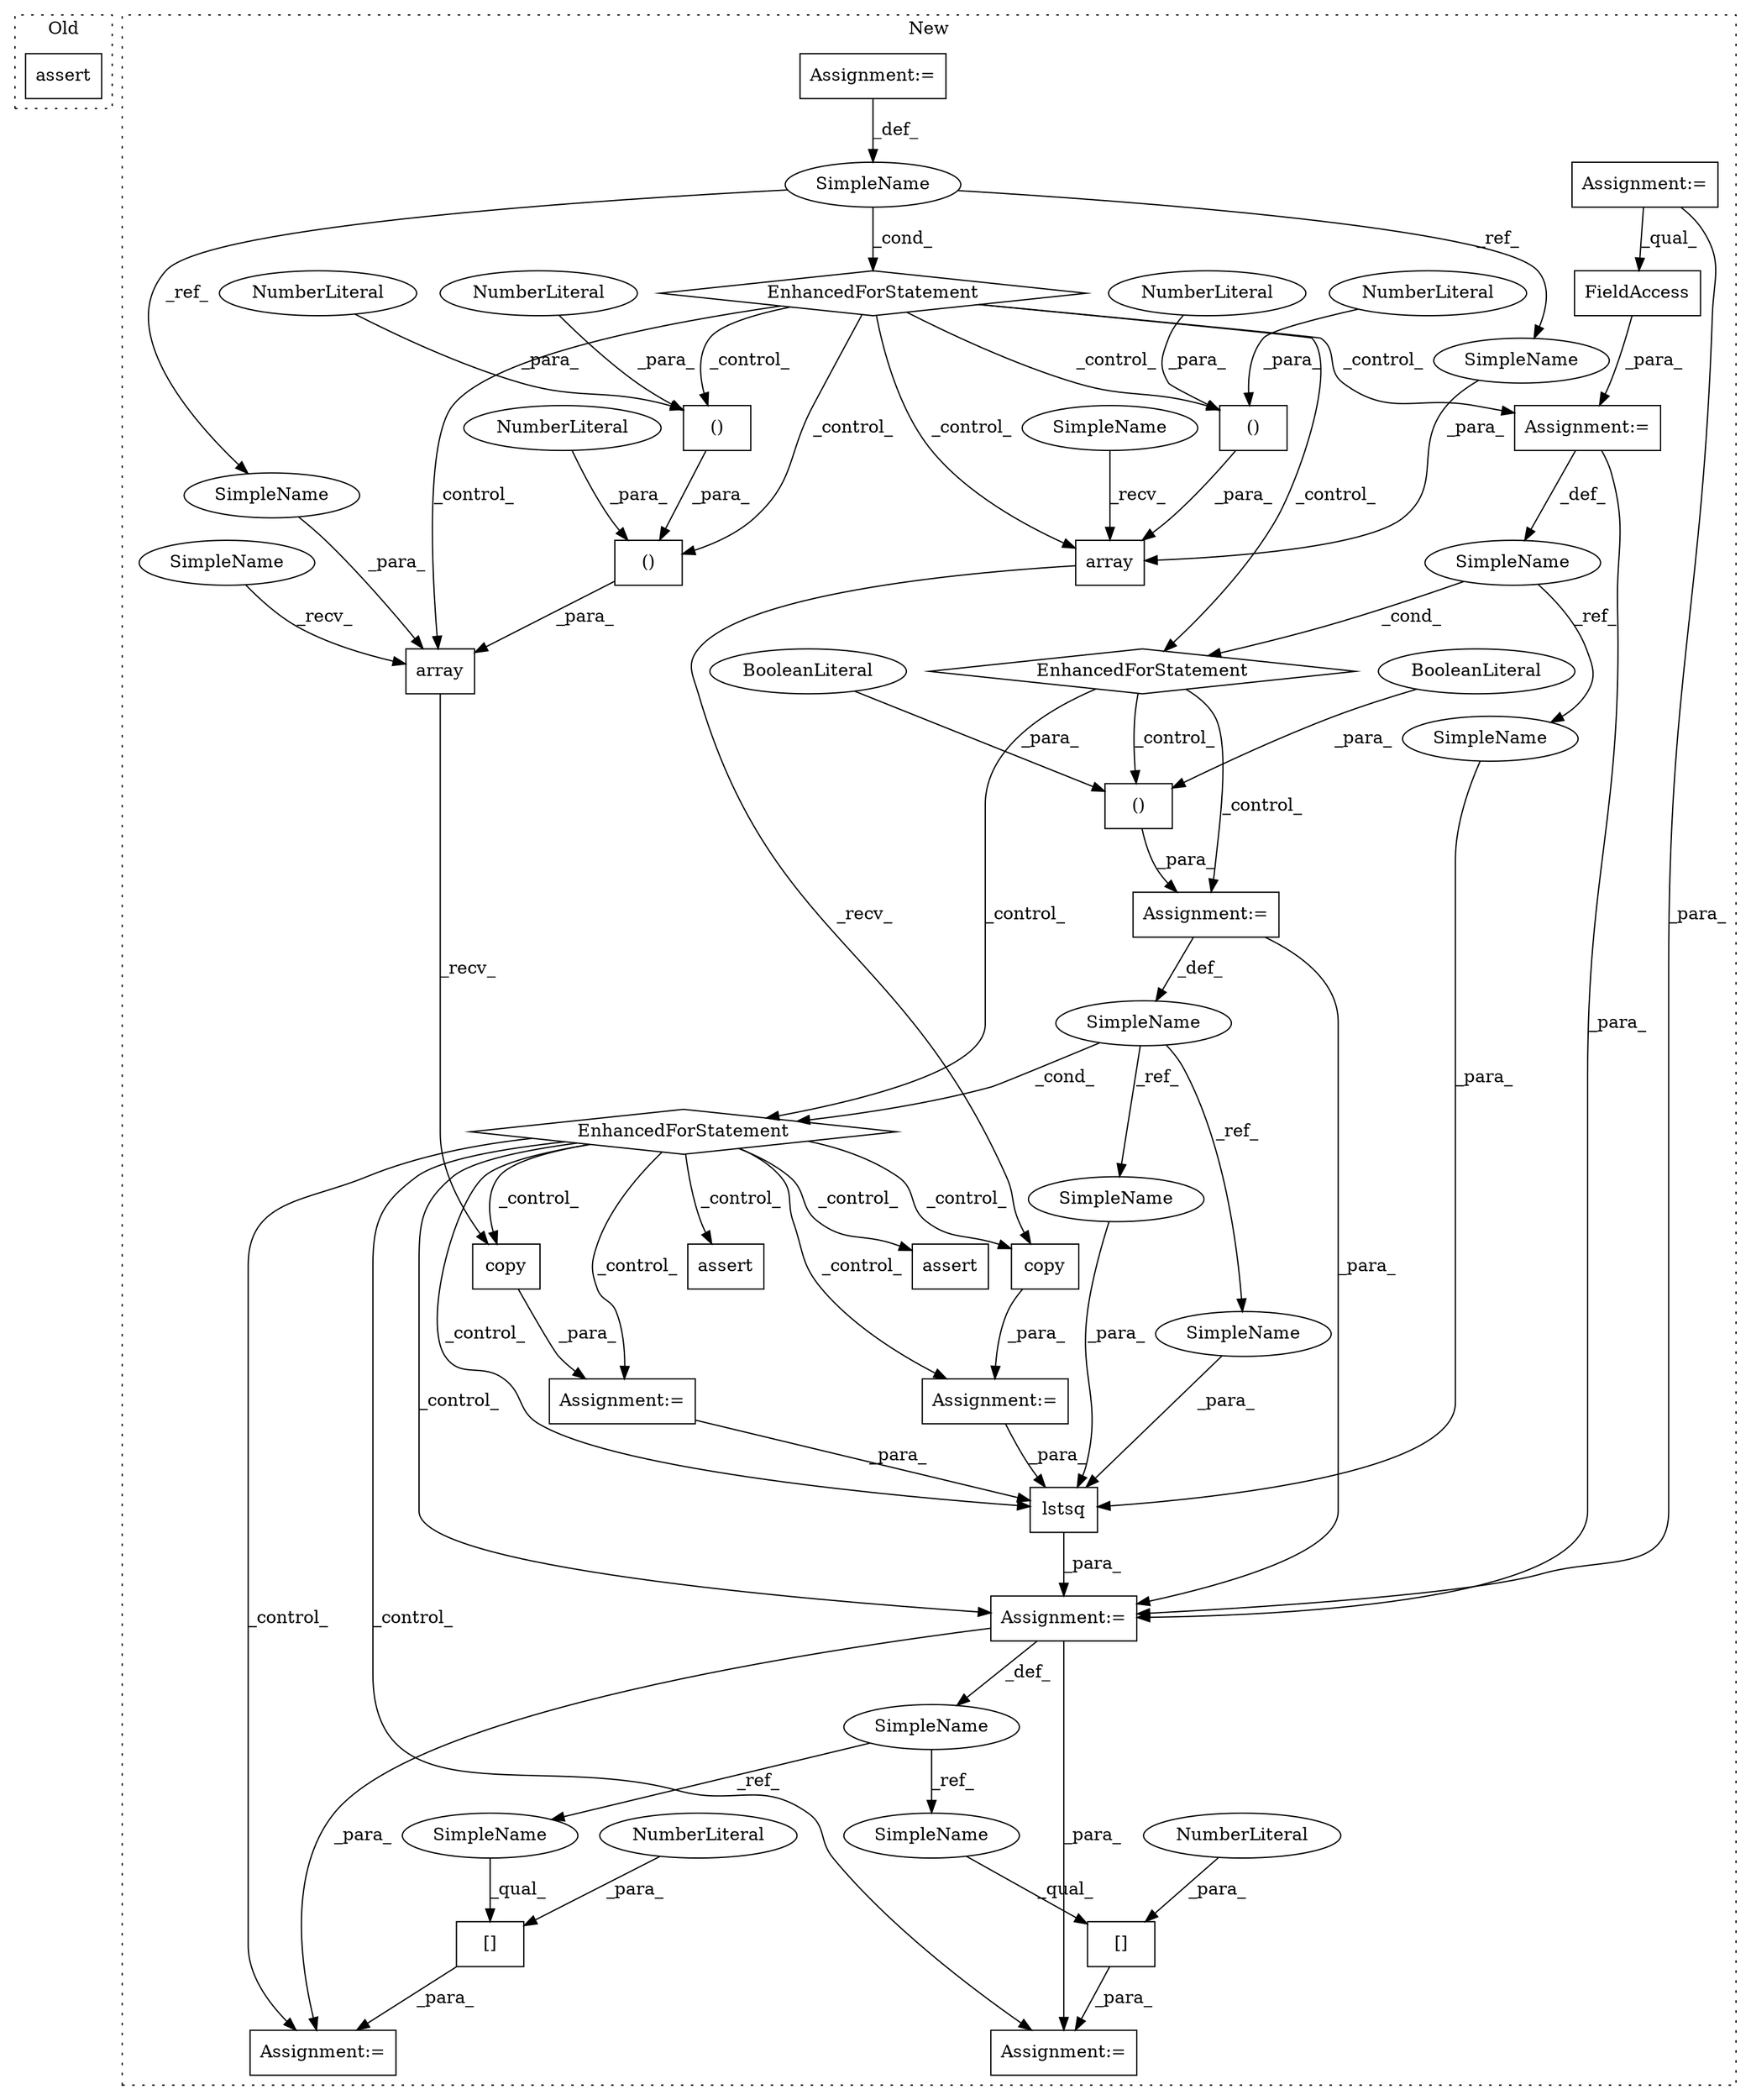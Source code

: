 digraph G {
subgraph cluster0 {
1 [label="assert" a="32" s="27743,27817" l="26,1" shape="box"];
label = "Old";
style="dotted";
}
subgraph cluster1 {
2 [label="lstsq" a="32" s="30987,31032" l="6,1" shape="box"];
3 [label="()" a="106" s="30900" l="22" shape="box"];
4 [label="EnhancedForStatement" a="70" s="30436,30512" l="53,2" shape="diamond"];
5 [label="BooleanLiteral" a="9" s="30900" l="4" shape="ellipse"];
6 [label="EnhancedForStatement" a="70" s="30814,30922" l="61,3" shape="diamond"];
7 [label="BooleanLiteral" a="9" s="30917" l="5" shape="ellipse"];
8 [label="EnhancedForStatement" a="70" s="30698,30802" l="57,2" shape="diamond"];
9 [label="assert" a="32" s="31140,31339" l="16,1" shape="box"];
10 [label="[]" a="2" s="31047,31052" l="4,1" shape="box"];
11 [label="copy" a="32" s="30942" l="6" shape="box"];
12 [label="NumberLiteral" a="34" s="31051" l="1" shape="ellipse"];
13 [label="copy" a="32" s="30965" l="6" shape="box"];
14 [label="SimpleName" a="42" s="30879" l="9" shape="ellipse"];
15 [label="SimpleName" a="42" s="30493" l="5" shape="ellipse"];
16 [label="SimpleName" a="42" s="30762" l="13" shape="ellipse"];
17 [label="Assignment:=" a="7" s="31046" l="1" shape="box"];
18 [label="Assignment:=" a="7" s="30698,30802" l="57,2" shape="box"];
19 [label="FieldAccess" a="22" s="30778" l="24" shape="box"];
20 [label="Assignment:=" a="7" s="30986" l="1" shape="box"];
21 [label="Assignment:=" a="7" s="30939" l="1" shape="box"];
22 [label="Assignment:=" a="7" s="30962" l="1" shape="box"];
23 [label="Assignment:=" a="7" s="30436,30512" l="53,2" shape="box"];
24 [label="Assignment:=" a="7" s="30814,30922" l="61,3" shape="box"];
25 [label="[]" a="2" s="31067,31072" l="4,1" shape="box"];
26 [label="NumberLiteral" a="34" s="31071" l="1" shape="ellipse"];
27 [label="SimpleName" a="42" s="30983" l="3" shape="ellipse"];
28 [label="Assignment:=" a="7" s="31066" l="1" shape="box"];
29 [label="()" a="106" s="30600" l="29" shape="box"];
30 [label="NumberLiteral" a="34" s="30614" l="1" shape="ellipse"];
31 [label="()" a="106" s="30549" l="81" shape="box"];
32 [label="NumberLiteral" a="34" s="30578" l="1" shape="ellipse"];
33 [label="()" a="106" s="30667" l="15" shape="box"];
34 [label="NumberLiteral" a="34" s="30667" l="1" shape="ellipse"];
35 [label="NumberLiteral" a="34" s="30681" l="1" shape="ellipse"];
36 [label="NumberLiteral" a="34" s="30600" l="1" shape="ellipse"];
37 [label="array" a="32" s="30530,30637" l="19,1" shape="box"];
38 [label="assert" a="32" s="31085,31127" l="8,1" shape="box"];
39 [label="array" a="32" s="30654,30689" l="13,1" shape="box"];
40 [label="Assignment:=" a="7" s="30377" l="9" shape="box"];
41 [label="SimpleName" a="42" s="30999" l="13" shape="ellipse"];
42 [label="SimpleName" a="42" s="31067" l="3" shape="ellipse"];
43 [label="SimpleName" a="42" s="31047" l="3" shape="ellipse"];
44 [label="SimpleName" a="42" s="30648" l="5" shape="ellipse"];
45 [label="SimpleName" a="42" s="30524" l="5" shape="ellipse"];
46 [label="SimpleName" a="42" s="31023" l="9" shape="ellipse"];
47 [label="SimpleName" a="42" s="31013" l="9" shape="ellipse"];
48 [label="SimpleName" a="42" s="30632" l="5" shape="ellipse"];
49 [label="SimpleName" a="42" s="30684" l="5" shape="ellipse"];
label = "New";
style="dotted";
}
2 -> 20 [label="_para_"];
3 -> 24 [label="_para_"];
4 -> 33 [label="_control_"];
4 -> 29 [label="_control_"];
4 -> 18 [label="_control_"];
4 -> 8 [label="_control_"];
4 -> 39 [label="_control_"];
4 -> 31 [label="_control_"];
4 -> 37 [label="_control_"];
5 -> 3 [label="_para_"];
6 -> 20 [label="_control_"];
6 -> 11 [label="_control_"];
6 -> 21 [label="_control_"];
6 -> 22 [label="_control_"];
6 -> 17 [label="_control_"];
6 -> 28 [label="_control_"];
6 -> 2 [label="_control_"];
6 -> 9 [label="_control_"];
6 -> 13 [label="_control_"];
6 -> 38 [label="_control_"];
7 -> 3 [label="_para_"];
8 -> 3 [label="_control_"];
8 -> 6 [label="_control_"];
8 -> 24 [label="_control_"];
10 -> 17 [label="_para_"];
11 -> 21 [label="_para_"];
12 -> 10 [label="_para_"];
13 -> 22 [label="_para_"];
14 -> 47 [label="_ref_"];
14 -> 6 [label="_cond_"];
14 -> 46 [label="_ref_"];
15 -> 48 [label="_ref_"];
15 -> 4 [label="_cond_"];
15 -> 49 [label="_ref_"];
16 -> 8 [label="_cond_"];
16 -> 41 [label="_ref_"];
18 -> 20 [label="_para_"];
18 -> 16 [label="_def_"];
19 -> 18 [label="_para_"];
20 -> 27 [label="_def_"];
20 -> 17 [label="_para_"];
20 -> 28 [label="_para_"];
21 -> 2 [label="_para_"];
22 -> 2 [label="_para_"];
23 -> 15 [label="_def_"];
24 -> 20 [label="_para_"];
24 -> 14 [label="_def_"];
25 -> 28 [label="_para_"];
26 -> 25 [label="_para_"];
27 -> 42 [label="_ref_"];
27 -> 43 [label="_ref_"];
29 -> 31 [label="_para_"];
30 -> 29 [label="_para_"];
31 -> 37 [label="_para_"];
32 -> 31 [label="_para_"];
33 -> 39 [label="_para_"];
34 -> 33 [label="_para_"];
35 -> 33 [label="_para_"];
36 -> 29 [label="_para_"];
37 -> 11 [label="_recv_"];
39 -> 13 [label="_recv_"];
40 -> 20 [label="_para_"];
40 -> 19 [label="_qual_"];
41 -> 2 [label="_para_"];
42 -> 25 [label="_qual_"];
43 -> 10 [label="_qual_"];
44 -> 39 [label="_recv_"];
45 -> 37 [label="_recv_"];
46 -> 2 [label="_para_"];
47 -> 2 [label="_para_"];
48 -> 37 [label="_para_"];
49 -> 39 [label="_para_"];
}